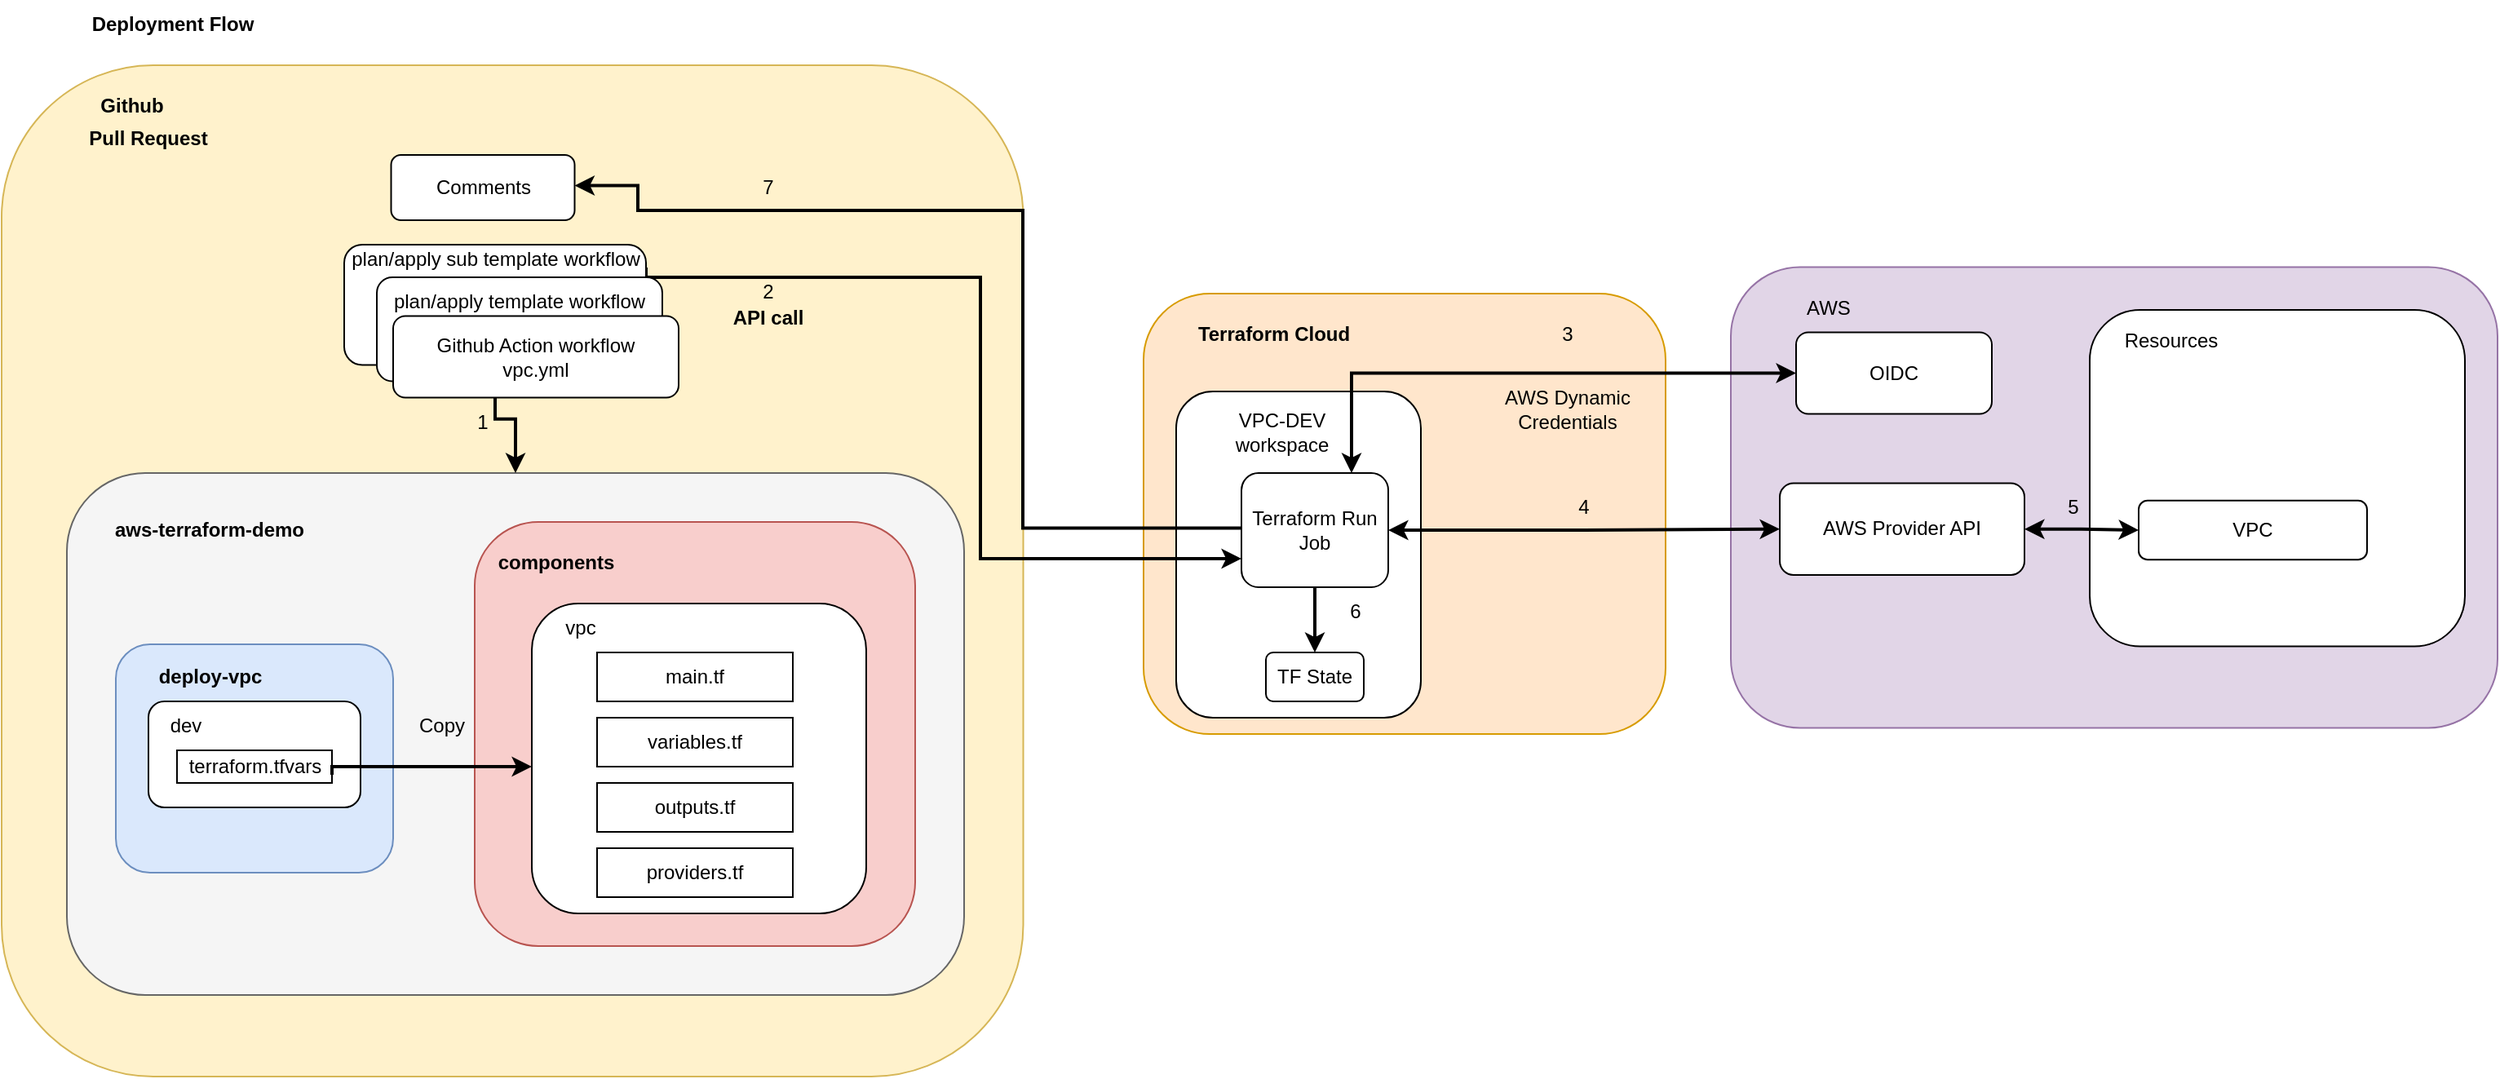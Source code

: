 <mxfile version="22.1.16" type="device">
  <diagram name="Page-1" id="oF1021kZmJnqnFJ4kBoQ">
    <mxGraphModel dx="911" dy="615" grid="1" gridSize="10" guides="1" tooltips="1" connect="1" arrows="1" fold="1" page="1" pageScale="1" pageWidth="850" pageHeight="1100" math="0" shadow="0">
      <root>
        <mxCell id="0" />
        <mxCell id="1" parent="0" />
        <mxCell id="kYu9_AdjHKjTHxBmhVwr-6" value="" style="rounded=1;whiteSpace=wrap;html=1;fillColor=#ffe6cc;strokeColor=#d79b00;" parent="1" vertex="1">
          <mxGeometry x="750" y="270" width="320" height="270" as="geometry" />
        </mxCell>
        <mxCell id="kYu9_AdjHKjTHxBmhVwr-8" value="" style="rounded=1;whiteSpace=wrap;html=1;fillColor=default;" parent="1" vertex="1">
          <mxGeometry x="770" y="330" width="150" height="200" as="geometry" />
        </mxCell>
        <mxCell id="kYu9_AdjHKjTHxBmhVwr-1" value="" style="rounded=1;whiteSpace=wrap;html=1;fillColor=#fff2cc;strokeColor=#d6b656;" parent="1" vertex="1">
          <mxGeometry x="50" y="130" width="626.25" height="620" as="geometry" />
        </mxCell>
        <mxCell id="UigbJbGij-r-r8j5Gcju-48" value="" style="rounded=1;whiteSpace=wrap;html=1;fillColor=#f5f5f5;fontColor=#333333;strokeColor=#666666;movable=1;resizable=1;rotatable=1;deletable=1;editable=1;locked=0;connectable=1;" parent="1" vertex="1">
          <mxGeometry x="90" y="380" width="550" height="320" as="geometry" />
        </mxCell>
        <mxCell id="UigbJbGij-r-r8j5Gcju-9" value="" style="rounded=1;whiteSpace=wrap;html=1;fillColor=#f8cecc;strokeColor=#b85450;" parent="1" vertex="1">
          <mxGeometry x="340" y="410" width="270" height="260" as="geometry" />
        </mxCell>
        <mxCell id="UigbJbGij-r-r8j5Gcju-1" value="&lt;b&gt;Deployment Flow&lt;/b&gt;" style="text;html=1;strokeColor=none;fillColor=none;align=center;verticalAlign=middle;whiteSpace=wrap;rounded=0;" parent="1" vertex="1">
          <mxGeometry x="50" y="90" width="210" height="30" as="geometry" />
        </mxCell>
        <mxCell id="UigbJbGij-r-r8j5Gcju-2" value="" style="rounded=1;whiteSpace=wrap;html=1;fillColor=#dae8fc;strokeColor=#6c8ebf;" parent="1" vertex="1">
          <mxGeometry x="120" y="485" width="170" height="140" as="geometry" />
        </mxCell>
        <mxCell id="UigbJbGij-r-r8j5Gcju-3" value="" style="rounded=1;whiteSpace=wrap;html=1;" parent="1" vertex="1">
          <mxGeometry x="375" y="460" width="205" height="190" as="geometry" />
        </mxCell>
        <mxCell id="UigbJbGij-r-r8j5Gcju-4" value="&lt;b&gt;deploy-vpc&lt;/b&gt;" style="text;html=1;strokeColor=none;fillColor=none;align=center;verticalAlign=middle;whiteSpace=wrap;rounded=0;" parent="1" vertex="1">
          <mxGeometry x="132.5" y="490" width="90" height="30" as="geometry" />
        </mxCell>
        <mxCell id="UigbJbGij-r-r8j5Gcju-6" style="edgeStyle=orthogonalEdgeStyle;rounded=0;orthogonalLoop=1;jettySize=auto;html=1;exitX=0.5;exitY=1;exitDx=0;exitDy=0;" parent="1" source="UigbJbGij-r-r8j5Gcju-2" target="UigbJbGij-r-r8j5Gcju-2" edge="1">
          <mxGeometry relative="1" as="geometry" />
        </mxCell>
        <mxCell id="UigbJbGij-r-r8j5Gcju-7" value="vpc" style="text;html=1;strokeColor=none;fillColor=none;align=center;verticalAlign=middle;whiteSpace=wrap;rounded=0;" parent="1" vertex="1">
          <mxGeometry x="375" y="460" width="60" height="30" as="geometry" />
        </mxCell>
        <mxCell id="UigbJbGij-r-r8j5Gcju-10" value="&lt;b&gt;components&lt;/b&gt;" style="text;html=1;strokeColor=none;fillColor=none;align=center;verticalAlign=middle;whiteSpace=wrap;rounded=0;" parent="1" vertex="1">
          <mxGeometry x="360" y="420" width="60" height="30" as="geometry" />
        </mxCell>
        <mxCell id="UigbJbGij-r-r8j5Gcju-12" value="main.tf" style="rounded=0;whiteSpace=wrap;html=1;" parent="1" vertex="1">
          <mxGeometry x="415" y="490" width="120" height="30" as="geometry" />
        </mxCell>
        <mxCell id="UigbJbGij-r-r8j5Gcju-13" value="&lt;div&gt;variables.tf&lt;/div&gt;" style="rounded=0;whiteSpace=wrap;html=1;" parent="1" vertex="1">
          <mxGeometry x="415" y="530" width="120" height="30" as="geometry" />
        </mxCell>
        <mxCell id="UigbJbGij-r-r8j5Gcju-15" value="outputs.tf" style="rounded=0;whiteSpace=wrap;html=1;" parent="1" vertex="1">
          <mxGeometry x="415" y="570" width="120" height="30" as="geometry" />
        </mxCell>
        <mxCell id="UigbJbGij-r-r8j5Gcju-16" value="&lt;div&gt;providers.tf&lt;/div&gt;" style="rounded=0;whiteSpace=wrap;html=1;" parent="1" vertex="1">
          <mxGeometry x="415" y="610" width="120" height="30" as="geometry" />
        </mxCell>
        <mxCell id="UigbJbGij-r-r8j5Gcju-49" value="&lt;b&gt;aws-terraform-demo&lt;/b&gt;" style="text;html=1;strokeColor=none;fillColor=none;align=center;verticalAlign=middle;whiteSpace=wrap;rounded=0;" parent="1" vertex="1">
          <mxGeometry x="115" y="400" width="125" height="30" as="geometry" />
        </mxCell>
        <mxCell id="kYu9_AdjHKjTHxBmhVwr-2" value="&lt;b&gt;Pull Request&lt;/b&gt;" style="text;html=1;strokeColor=none;fillColor=none;align=center;verticalAlign=middle;whiteSpace=wrap;rounded=0;" parent="1" vertex="1">
          <mxGeometry x="80" y="160" width="120" height="30" as="geometry" />
        </mxCell>
        <mxCell id="kYu9_AdjHKjTHxBmhVwr-15" style="edgeStyle=orthogonalEdgeStyle;rounded=0;orthogonalLoop=1;jettySize=auto;html=1;exitX=0.5;exitY=1;exitDx=0;exitDy=0;strokeWidth=2;" parent="1" source="kYu9_AdjHKjTHxBmhVwr-5" target="UigbJbGij-r-r8j5Gcju-48" edge="1">
          <mxGeometry relative="1" as="geometry" />
        </mxCell>
        <mxCell id="kYu9_AdjHKjTHxBmhVwr-46" style="edgeStyle=orthogonalEdgeStyle;rounded=0;orthogonalLoop=1;jettySize=auto;html=1;exitX=0.992;exitY=0.204;exitDx=0;exitDy=0;entryX=0;entryY=0.75;entryDx=0;entryDy=0;strokeWidth=2;exitPerimeter=0;" parent="1" source="kYu9_AdjHKjTHxBmhVwr-5" target="kYu9_AdjHKjTHxBmhVwr-18" edge="1">
          <mxGeometry relative="1" as="geometry">
            <Array as="points">
              <mxPoint x="445" y="255" />
              <mxPoint x="445" y="260" />
              <mxPoint x="650" y="260" />
              <mxPoint x="650" y="432" />
            </Array>
          </mxGeometry>
        </mxCell>
        <mxCell id="kYu9_AdjHKjTHxBmhVwr-5" value="" style="rounded=1;whiteSpace=wrap;html=1;" parent="1" vertex="1">
          <mxGeometry x="260" y="240" width="185" height="73.75" as="geometry" />
        </mxCell>
        <mxCell id="kYu9_AdjHKjTHxBmhVwr-7" value="&lt;b&gt;Terraform Cloud&lt;/b&gt;" style="text;html=1;strokeColor=none;fillColor=none;align=center;verticalAlign=middle;whiteSpace=wrap;rounded=0;" parent="1" vertex="1">
          <mxGeometry x="780" y="280" width="100" height="30" as="geometry" />
        </mxCell>
        <mxCell id="kYu9_AdjHKjTHxBmhVwr-10" value="" style="rounded=1;whiteSpace=wrap;html=1;fillColor=#e1d5e7;strokeColor=#9673a6;" parent="1" vertex="1">
          <mxGeometry x="1110" y="253.75" width="470" height="282.5" as="geometry" />
        </mxCell>
        <mxCell id="kYu9_AdjHKjTHxBmhVwr-11" value="OIDC" style="rounded=1;whiteSpace=wrap;html=1;" parent="1" vertex="1">
          <mxGeometry x="1150" y="293.75" width="120" height="50" as="geometry" />
        </mxCell>
        <mxCell id="kYu9_AdjHKjTHxBmhVwr-12" value="AWS" style="text;html=1;strokeColor=none;fillColor=none;align=center;verticalAlign=middle;whiteSpace=wrap;rounded=0;" parent="1" vertex="1">
          <mxGeometry x="1140" y="263.75" width="60" height="30" as="geometry" />
        </mxCell>
        <mxCell id="kYu9_AdjHKjTHxBmhVwr-13" value="VPC-DEV workspace" style="text;html=1;strokeColor=none;fillColor=none;align=center;verticalAlign=middle;whiteSpace=wrap;rounded=0;" parent="1" vertex="1">
          <mxGeometry x="800" y="340" width="70" height="30" as="geometry" />
        </mxCell>
        <mxCell id="kYu9_AdjHKjTHxBmhVwr-30" style="edgeStyle=orthogonalEdgeStyle;rounded=0;orthogonalLoop=1;jettySize=auto;html=1;exitX=1;exitY=0.5;exitDx=0;exitDy=0;entryX=0;entryY=0.5;entryDx=0;entryDy=0;startArrow=classic;startFill=1;strokeWidth=2;" parent="1" source="kYu9_AdjHKjTHxBmhVwr-18" target="kYu9_AdjHKjTHxBmhVwr-24" edge="1">
          <mxGeometry relative="1" as="geometry" />
        </mxCell>
        <mxCell id="kYu9_AdjHKjTHxBmhVwr-31" style="edgeStyle=orthogonalEdgeStyle;rounded=0;orthogonalLoop=1;jettySize=auto;html=1;exitX=0.5;exitY=1;exitDx=0;exitDy=0;entryX=0.5;entryY=0;entryDx=0;entryDy=0;strokeWidth=2;" parent="1" source="kYu9_AdjHKjTHxBmhVwr-18" target="kYu9_AdjHKjTHxBmhVwr-25" edge="1">
          <mxGeometry relative="1" as="geometry" />
        </mxCell>
        <mxCell id="kYu9_AdjHKjTHxBmhVwr-32" style="edgeStyle=orthogonalEdgeStyle;rounded=0;orthogonalLoop=1;jettySize=auto;html=1;exitX=0.75;exitY=0;exitDx=0;exitDy=0;entryX=0;entryY=0.5;entryDx=0;entryDy=0;startArrow=classic;startFill=1;strokeWidth=2;" parent="1" source="kYu9_AdjHKjTHxBmhVwr-18" target="kYu9_AdjHKjTHxBmhVwr-11" edge="1">
          <mxGeometry relative="1" as="geometry" />
        </mxCell>
        <mxCell id="kYu9_AdjHKjTHxBmhVwr-34" style="edgeStyle=orthogonalEdgeStyle;rounded=0;orthogonalLoop=1;jettySize=auto;html=1;exitX=0;exitY=0.5;exitDx=0;exitDy=0;entryX=1;entryY=0.5;entryDx=0;entryDy=0;strokeWidth=2;" parent="1" edge="1">
          <mxGeometry relative="1" as="geometry">
            <Array as="points">
              <mxPoint x="676" y="414" />
              <mxPoint x="676" y="219" />
              <mxPoint x="440" y="219" />
              <mxPoint x="440" y="204" />
            </Array>
            <mxPoint x="816.25" y="413.74" as="sourcePoint" />
            <mxPoint x="401.25" y="203.74" as="targetPoint" />
          </mxGeometry>
        </mxCell>
        <mxCell id="kYu9_AdjHKjTHxBmhVwr-18" value="Terraform Run Job" style="rounded=1;whiteSpace=wrap;html=1;" parent="1" vertex="1">
          <mxGeometry x="810" y="380" width="90" height="70" as="geometry" />
        </mxCell>
        <mxCell id="kYu9_AdjHKjTHxBmhVwr-22" value="&lt;b&gt;API call&lt;/b&gt;" style="text;html=1;strokeColor=none;fillColor=none;align=center;verticalAlign=middle;whiteSpace=wrap;rounded=0;" parent="1" vertex="1">
          <mxGeometry x="490" y="270" width="60" height="30" as="geometry" />
        </mxCell>
        <mxCell id="kYu9_AdjHKjTHxBmhVwr-23" value="Copy" style="text;html=1;strokeColor=none;fillColor=none;align=center;verticalAlign=middle;whiteSpace=wrap;rounded=0;" parent="1" vertex="1">
          <mxGeometry x="290" y="520" width="60" height="30" as="geometry" />
        </mxCell>
        <mxCell id="kYu9_AdjHKjTHxBmhVwr-24" value="AWS Provider API" style="rounded=1;whiteSpace=wrap;html=1;" parent="1" vertex="1">
          <mxGeometry x="1140" y="386.25" width="150" height="56.25" as="geometry" />
        </mxCell>
        <mxCell id="kYu9_AdjHKjTHxBmhVwr-25" value="TF State" style="rounded=1;whiteSpace=wrap;html=1;" parent="1" vertex="1">
          <mxGeometry x="825" y="490" width="60" height="30" as="geometry" />
        </mxCell>
        <mxCell id="kYu9_AdjHKjTHxBmhVwr-33" value="Comments" style="rounded=1;whiteSpace=wrap;html=1;" parent="1" vertex="1">
          <mxGeometry x="288.75" y="185" width="112.5" height="40" as="geometry" />
        </mxCell>
        <mxCell id="kYu9_AdjHKjTHxBmhVwr-36" value="1" style="text;html=1;strokeColor=none;fillColor=none;align=center;verticalAlign=middle;whiteSpace=wrap;rounded=0;" parent="1" vertex="1">
          <mxGeometry x="315" y="333.75" width="60" height="30" as="geometry" />
        </mxCell>
        <mxCell id="kYu9_AdjHKjTHxBmhVwr-40" value="2" style="text;html=1;strokeColor=none;fillColor=none;align=center;verticalAlign=middle;whiteSpace=wrap;rounded=0;" parent="1" vertex="1">
          <mxGeometry x="490" y="253.75" width="60" height="30" as="geometry" />
        </mxCell>
        <mxCell id="kYu9_AdjHKjTHxBmhVwr-41" value="3" style="text;html=1;strokeColor=none;fillColor=none;align=center;verticalAlign=middle;whiteSpace=wrap;rounded=0;" parent="1" vertex="1">
          <mxGeometry x="980" y="280" width="60" height="30" as="geometry" />
        </mxCell>
        <mxCell id="kYu9_AdjHKjTHxBmhVwr-42" value="4" style="text;html=1;strokeColor=none;fillColor=none;align=center;verticalAlign=middle;whiteSpace=wrap;rounded=0;" parent="1" vertex="1">
          <mxGeometry x="990" y="386.25" width="60" height="30" as="geometry" />
        </mxCell>
        <mxCell id="kYu9_AdjHKjTHxBmhVwr-43" value="6" style="text;html=1;strokeColor=none;fillColor=none;align=center;verticalAlign=middle;whiteSpace=wrap;rounded=0;" parent="1" vertex="1">
          <mxGeometry x="850" y="450" width="60" height="30" as="geometry" />
        </mxCell>
        <mxCell id="kYu9_AdjHKjTHxBmhVwr-44" value="7" style="text;html=1;strokeColor=none;fillColor=none;align=center;verticalAlign=middle;whiteSpace=wrap;rounded=0;" parent="1" vertex="1">
          <mxGeometry x="490" y="190" width="60" height="30" as="geometry" />
        </mxCell>
        <mxCell id="kYu9_AdjHKjTHxBmhVwr-45" value="AWS Dynamic Credentials" style="text;html=1;strokeColor=none;fillColor=none;align=center;verticalAlign=middle;whiteSpace=wrap;rounded=0;" parent="1" vertex="1">
          <mxGeometry x="955" y="326.25" width="110" height="30" as="geometry" />
        </mxCell>
        <mxCell id="fcbtH4tisyx9miw3svGZ-1" value="&lt;div&gt;&lt;br&gt;&lt;/div&gt;&lt;div&gt;&lt;br&gt;&lt;/div&gt;" style="rounded=1;whiteSpace=wrap;html=1;" vertex="1" parent="1">
          <mxGeometry x="280" y="260" width="175" height="63.75" as="geometry" />
        </mxCell>
        <mxCell id="fcbtH4tisyx9miw3svGZ-2" value="&lt;div&gt;Github Action workflow&lt;/div&gt;&lt;div&gt;vpc.yml&lt;br&gt;&lt;/div&gt;" style="rounded=1;whiteSpace=wrap;html=1;" vertex="1" parent="1">
          <mxGeometry x="290" y="283.75" width="175" height="50" as="geometry" />
        </mxCell>
        <mxCell id="fcbtH4tisyx9miw3svGZ-3" value="plan/apply template workflow" style="text;html=1;strokeColor=none;fillColor=none;align=center;verticalAlign=middle;whiteSpace=wrap;rounded=0;" vertex="1" parent="1">
          <mxGeometry x="285" y="260" width="165" height="30" as="geometry" />
        </mxCell>
        <mxCell id="fcbtH4tisyx9miw3svGZ-4" value="plan/apply sub template workflow" style="text;html=1;strokeColor=none;fillColor=none;align=center;verticalAlign=middle;whiteSpace=wrap;rounded=0;" vertex="1" parent="1">
          <mxGeometry x="257.5" y="233.75" width="190" height="30" as="geometry" />
        </mxCell>
        <mxCell id="fcbtH4tisyx9miw3svGZ-7" value="&lt;b&gt;Github&lt;/b&gt;" style="text;html=1;strokeColor=none;fillColor=none;align=center;verticalAlign=middle;whiteSpace=wrap;rounded=0;" vertex="1" parent="1">
          <mxGeometry x="100" y="140" width="60" height="30" as="geometry" />
        </mxCell>
        <mxCell id="fcbtH4tisyx9miw3svGZ-8" value="" style="rounded=1;whiteSpace=wrap;html=1;" vertex="1" parent="1">
          <mxGeometry x="140" y="520" width="130" height="65" as="geometry" />
        </mxCell>
        <mxCell id="UigbJbGij-r-r8j5Gcju-5" value="&lt;div&gt;terraform.tfvars&lt;/div&gt;" style="rounded=0;whiteSpace=wrap;html=1;" parent="1" vertex="1">
          <mxGeometry x="157.5" y="550" width="95" height="20" as="geometry" />
        </mxCell>
        <mxCell id="fcbtH4tisyx9miw3svGZ-9" value="dev" style="text;html=1;strokeColor=none;fillColor=none;align=center;verticalAlign=middle;whiteSpace=wrap;rounded=0;" vertex="1" parent="1">
          <mxGeometry x="132.5" y="520" width="60" height="30" as="geometry" />
        </mxCell>
        <mxCell id="fcbtH4tisyx9miw3svGZ-10" value="" style="rounded=1;whiteSpace=wrap;html=1;" vertex="1" parent="1">
          <mxGeometry x="1330" y="280" width="230" height="206.25" as="geometry" />
        </mxCell>
        <mxCell id="fcbtH4tisyx9miw3svGZ-11" value="Resources" style="text;html=1;strokeColor=none;fillColor=none;align=center;verticalAlign=middle;whiteSpace=wrap;rounded=0;" vertex="1" parent="1">
          <mxGeometry x="1350" y="283.75" width="60" height="30" as="geometry" />
        </mxCell>
        <mxCell id="fcbtH4tisyx9miw3svGZ-12" value="VPC" style="rounded=1;whiteSpace=wrap;html=1;" vertex="1" parent="1">
          <mxGeometry x="1360" y="396.88" width="140" height="36.25" as="geometry" />
        </mxCell>
        <mxCell id="fcbtH4tisyx9miw3svGZ-13" style="edgeStyle=orthogonalEdgeStyle;rounded=0;orthogonalLoop=1;jettySize=auto;html=1;exitX=1;exitY=0.5;exitDx=0;exitDy=0;entryX=0;entryY=0.5;entryDx=0;entryDy=0;strokeWidth=2;startArrow=classic;startFill=1;" edge="1" parent="1" source="kYu9_AdjHKjTHxBmhVwr-24" target="fcbtH4tisyx9miw3svGZ-12">
          <mxGeometry relative="1" as="geometry" />
        </mxCell>
        <mxCell id="fcbtH4tisyx9miw3svGZ-14" value="5" style="text;html=1;strokeColor=none;fillColor=none;align=center;verticalAlign=middle;whiteSpace=wrap;rounded=0;" vertex="1" parent="1">
          <mxGeometry x="1290" y="386.25" width="60" height="30" as="geometry" />
        </mxCell>
        <mxCell id="UigbJbGij-r-r8j5Gcju-68" style="edgeStyle=orthogonalEdgeStyle;rounded=0;orthogonalLoop=1;jettySize=auto;html=1;exitX=1;exitY=0.75;exitDx=0;exitDy=0;strokeWidth=2;" parent="1" source="UigbJbGij-r-r8j5Gcju-5" target="UigbJbGij-r-r8j5Gcju-3" edge="1">
          <mxGeometry relative="1" as="geometry">
            <Array as="points">
              <mxPoint x="252" y="560" />
            </Array>
          </mxGeometry>
        </mxCell>
      </root>
    </mxGraphModel>
  </diagram>
</mxfile>
